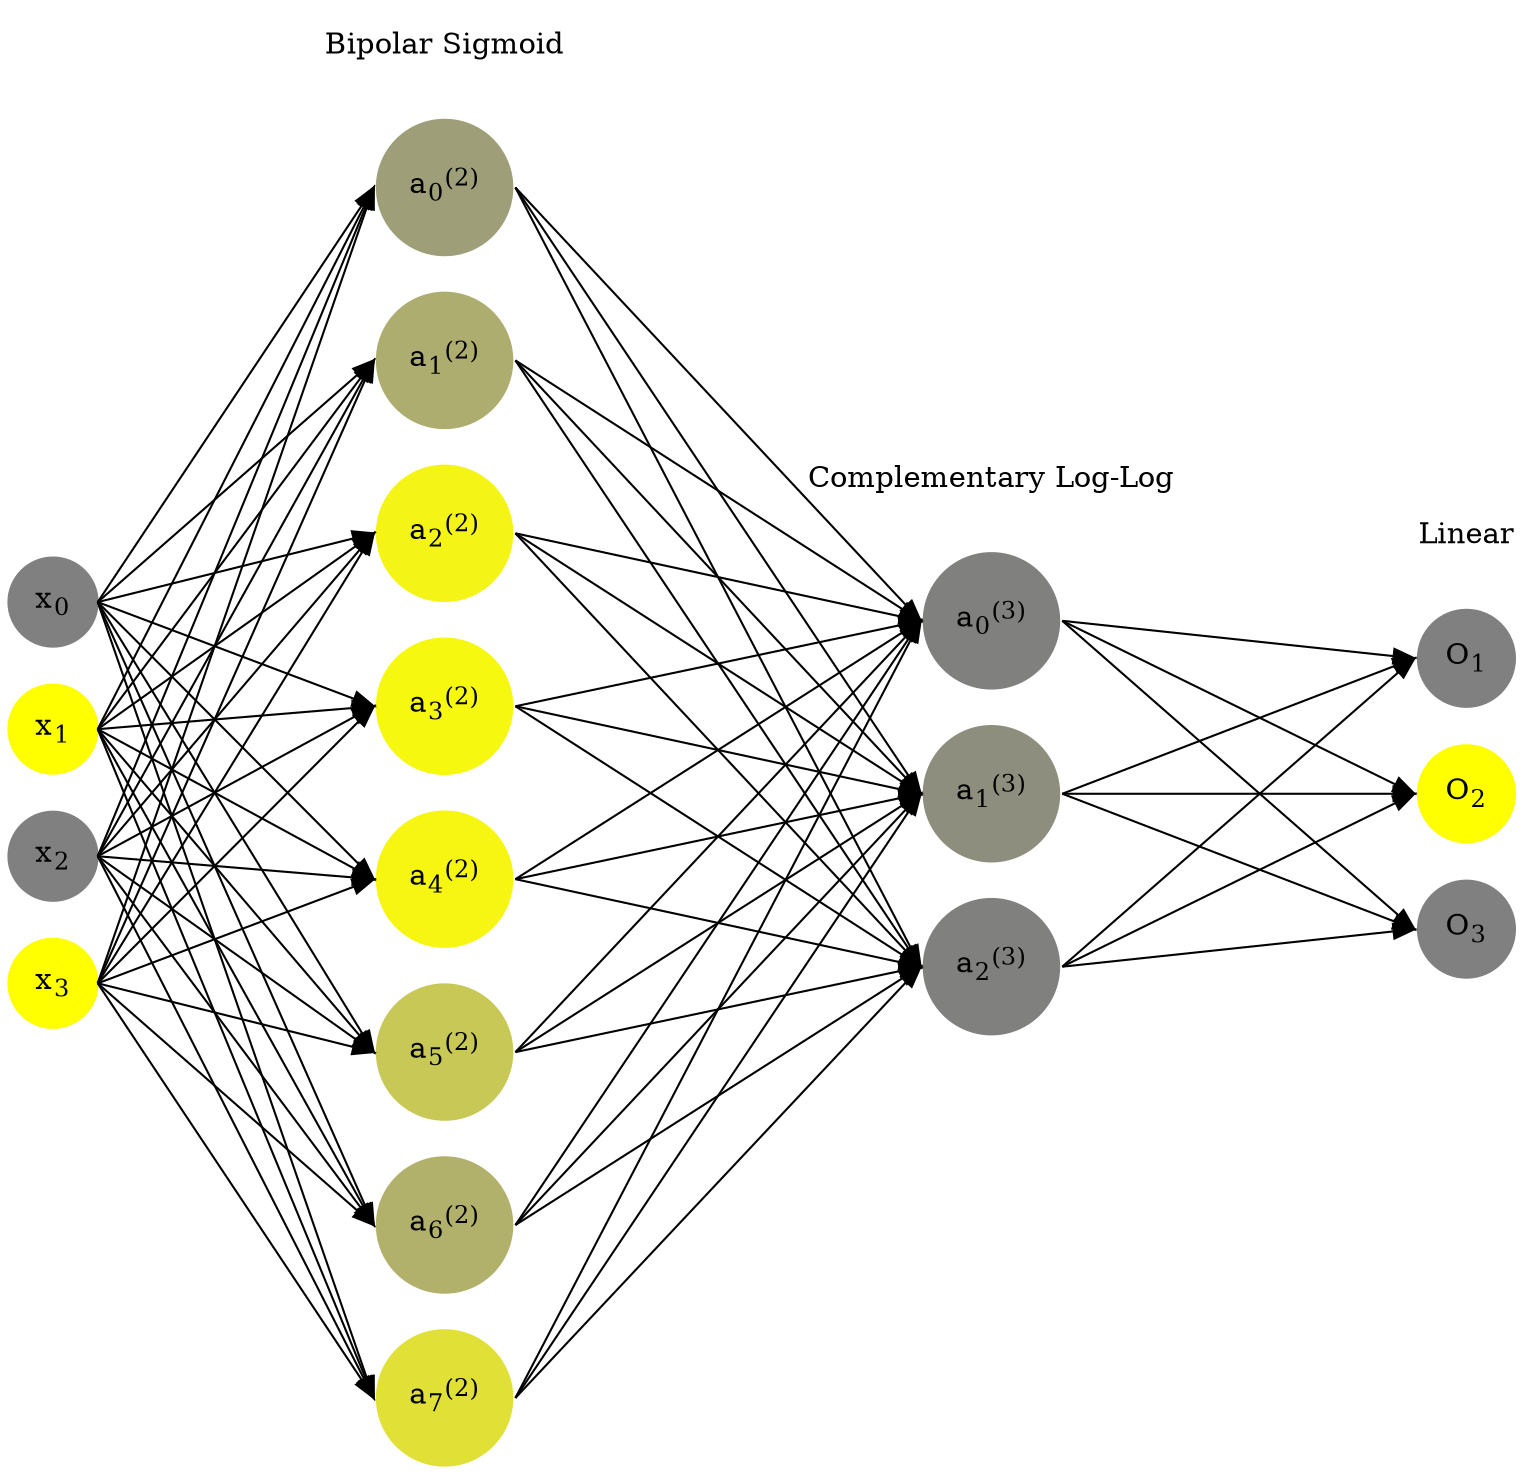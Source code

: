 digraph G {
	rankdir = LR;
	splines=false;
	edge[style=invis];
	ranksep= 1.4;
	{
	node [shape=circle, color="0.1667, 0.0, 0.5", style=filled, fillcolor="0.1667, 0.0, 0.5"];
	x0 [label=<x<sub>0</sub>>];
	}
	{
	node [shape=circle, color="0.1667, 1.0, 1.0", style=filled, fillcolor="0.1667, 1.0, 1.0"];
	x1 [label=<x<sub>1</sub>>];
	}
	{
	node [shape=circle, color="0.1667, 0.0, 0.5", style=filled, fillcolor="0.1667, 0.0, 0.5"];
	x2 [label=<x<sub>2</sub>>];
	}
	{
	node [shape=circle, color="0.1667, 1.0, 1.0", style=filled, fillcolor="0.1667, 1.0, 1.0"];
	x3 [label=<x<sub>3</sub>>];
	}
	{
	node [shape=circle, color="0.1667, 0.239751, 0.619875", style=filled, fillcolor="0.1667, 0.239751, 0.619875"];
	a02 [label=<a<sub>0</sub><sup>(2)</sup>>];
	}
	{
	node [shape=circle, color="0.1667, 0.355210, 0.677605", style=filled, fillcolor="0.1667, 0.355210, 0.677605"];
	a12 [label=<a<sub>1</sub><sup>(2)</sup>>];
	}
	{
	node [shape=circle, color="0.1667, 0.908222, 0.954111", style=filled, fillcolor="0.1667, 0.908222, 0.954111"];
	a22 [label=<a<sub>2</sub><sup>(2)</sup>>];
	}
	{
	node [shape=circle, color="0.1667, 0.937780, 0.968890", style=filled, fillcolor="0.1667, 0.937780, 0.968890"];
	a32 [label=<a<sub>3</sub><sup>(2)</sup>>];
	}
	{
	node [shape=circle, color="0.1667, 0.926141, 0.963070", style=filled, fillcolor="0.1667, 0.926141, 0.963070"];
	a42 [label=<a<sub>4</sub><sup>(2)</sup>>];
	}
	{
	node [shape=circle, color="0.1667, 0.570121, 0.785060", style=filled, fillcolor="0.1667, 0.570121, 0.785060"];
	a52 [label=<a<sub>5</sub><sup>(2)</sup>>];
	}
	{
	node [shape=circle, color="0.1667, 0.388873, 0.694436", style=filled, fillcolor="0.1667, 0.388873, 0.694436"];
	a62 [label=<a<sub>6</sub><sup>(2)</sup>>];
	}
	{
	node [shape=circle, color="0.1667, 0.756666, 0.878333", style=filled, fillcolor="0.1667, 0.756666, 0.878333"];
	a72 [label=<a<sub>7</sub><sup>(2)</sup>>];
	}
	{
	node [shape=circle, color="0.1667, 0.000123, 0.500061", style=filled, fillcolor="0.1667, 0.000123, 0.500061"];
	a03 [label=<a<sub>0</sub><sup>(3)</sup>>];
	}
	{
	node [shape=circle, color="0.1667, 0.112475, 0.556237", style=filled, fillcolor="0.1667, 0.112475, 0.556237"];
	a13 [label=<a<sub>1</sub><sup>(3)</sup>>];
	}
	{
	node [shape=circle, color="0.1667, 0.000375, 0.500187", style=filled, fillcolor="0.1667, 0.000375, 0.500187"];
	a23 [label=<a<sub>2</sub><sup>(3)</sup>>];
	}
	{
	node [shape=circle, color="0.1667, 0.0, 0.5", style=filled, fillcolor="0.1667, 0.0, 0.5"];
	O1 [label=<O<sub>1</sub>>];
	}
	{
	node [shape=circle, color="0.1667, 1.0, 1.0", style=filled, fillcolor="0.1667, 1.0, 1.0"];
	O2 [label=<O<sub>2</sub>>];
	}
	{
	node [shape=circle, color="0.1667, 0.0, 0.5", style=filled, fillcolor="0.1667, 0.0, 0.5"];
	O3 [label=<O<sub>3</sub>>];
	}
	{
	rank=same;
	x0->x1->x2->x3;
	}
	{
	rank=same;
	a02->a12->a22->a32->a42->a52->a62->a72;
	}
	{
	rank=same;
	a03->a13->a23;
	}
	{
	rank=same;
	O1->O2->O3;
	}
	l1 [shape=plaintext,label="Bipolar Sigmoid"];
	l1->a02;
	{rank=same; l1;a02};
	l2 [shape=plaintext,label="Complementary Log-Log"];
	l2->a03;
	{rank=same; l2;a03};
	l3 [shape=plaintext,label="Linear"];
	l3->O1;
	{rank=same; l3;O1};
edge[style=solid, tailport=e, headport=w];
	{x0;x1;x2;x3} -> {a02;a12;a22;a32;a42;a52;a62;a72};
	{a02;a12;a22;a32;a42;a52;a62;a72} -> {a03;a13;a23};
	{a03;a13;a23} -> {O1,O2,O3};
}